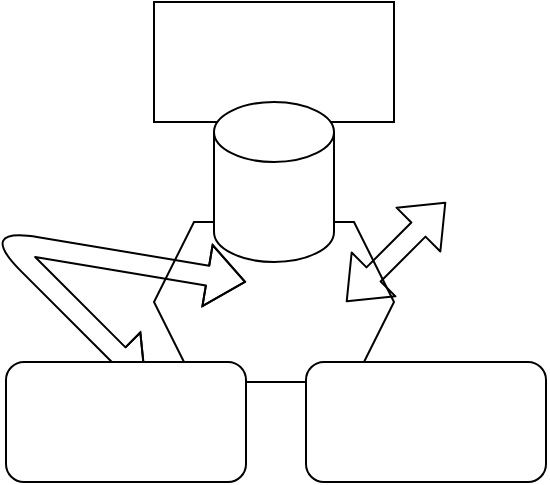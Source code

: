<mxfile version="13.5.7" type="device" pages="3"><diagram id="DkVZcI2Qk8Kvj3IsnxrK" name="Page-1"><mxGraphModel dx="1024" dy="592" grid="1" gridSize="10" guides="1" tooltips="1" connect="1" arrows="1" fold="1" page="1" pageScale="1" pageWidth="827" pageHeight="1169" math="0" shadow="0"><root><mxCell id="0"/><mxCell id="1" parent="0"/><mxCell id="Hh_wps1gJoXep2J8wUFF-1" value="" style="rounded=0;whiteSpace=wrap;html=1;" parent="1" vertex="1"><mxGeometry x="354" y="170" width="120" height="60" as="geometry"/></mxCell><mxCell id="Hh_wps1gJoXep2J8wUFF-2" value="" style="shape=hexagon;perimeter=hexagonPerimeter2;whiteSpace=wrap;html=1;fixedSize=1;" parent="1" vertex="1"><mxGeometry x="354" y="280" width="120" height="80" as="geometry"/></mxCell><mxCell id="Hh_wps1gJoXep2J8wUFF-3" value="" style="shape=cylinder2;whiteSpace=wrap;html=1;boundedLbl=1;backgroundOutline=1;size=15;" parent="1" vertex="1"><mxGeometry x="384" y="220" width="60" height="80" as="geometry"/></mxCell><mxCell id="Hh_wps1gJoXep2J8wUFF-4" value="" style="shape=flexArrow;endArrow=classic;startArrow=classic;html=1;" parent="1" edge="1"><mxGeometry width="50" height="50" relative="1" as="geometry"><mxPoint x="450" y="320" as="sourcePoint"/><mxPoint x="500" y="270" as="targetPoint"/></mxGeometry></mxCell><mxCell id="Hh_wps1gJoXep2J8wUFF-5" value="" style="shape=flexArrow;endArrow=classic;startArrow=classic;html=1;" parent="1" edge="1"><mxGeometry width="50" height="50" relative="1" as="geometry"><mxPoint x="350" y="360" as="sourcePoint"/><mxPoint x="400" y="310" as="targetPoint"/><Array as="points"><mxPoint x="280" y="290"/></Array></mxGeometry></mxCell><mxCell id="Hh_wps1gJoXep2J8wUFF-7" value="" style="rounded=1;whiteSpace=wrap;html=1;" parent="1" vertex="1"><mxGeometry x="280" y="350" width="120" height="60" as="geometry"/></mxCell><mxCell id="Hh_wps1gJoXep2J8wUFF-8" value="" style="rounded=1;whiteSpace=wrap;html=1;" parent="1" vertex="1"><mxGeometry x="430" y="350" width="120" height="60" as="geometry"/></mxCell></root></mxGraphModel></diagram><diagram id="Gi5jVhAc2sAC6u6Jj_8j" name="Page-2"><mxGraphModel dx="1024" dy="592" grid="1" gridSize="10" guides="1" tooltips="1" connect="1" arrows="1" fold="1" page="1" pageScale="1" pageWidth="850" pageHeight="1100" math="0" shadow="0"><root><mxCell id="5azimUThsArSqmbpWrax-0"/><mxCell id="5azimUThsArSqmbpWrax-1" parent="5azimUThsArSqmbpWrax-0"/><mxCell id="cjq3gMx0xjARbgU7Rem8-0" value="" style="shape=cylinder2;whiteSpace=wrap;html=1;boundedLbl=1;backgroundOutline=1;size=15;" vertex="1" parent="5azimUThsArSqmbpWrax-1"><mxGeometry x="340" y="250" width="60" height="80" as="geometry"/></mxCell></root></mxGraphModel></diagram><diagram id="ng1n4BDTaO-aoiNFqcp1" name="Page-3"><mxGraphModel dx="1024" dy="592" grid="1" gridSize="10" guides="1" tooltips="1" connect="1" arrows="1" fold="1" page="1" pageScale="1" pageWidth="850" pageHeight="1100" math="0" shadow="0"><root><mxCell id="bInooseFvWygnDVBiHww-0"/><mxCell id="bInooseFvWygnDVBiHww-1" parent="bInooseFvWygnDVBiHww-0"/><mxCell id="9nFqZR_oDmhSqFchTnN_-0" value="" style="triangle;whiteSpace=wrap;html=1;" vertex="1" parent="bInooseFvWygnDVBiHww-1"><mxGeometry x="425" y="270" width="60" height="80" as="geometry"/></mxCell></root></mxGraphModel></diagram></mxfile>